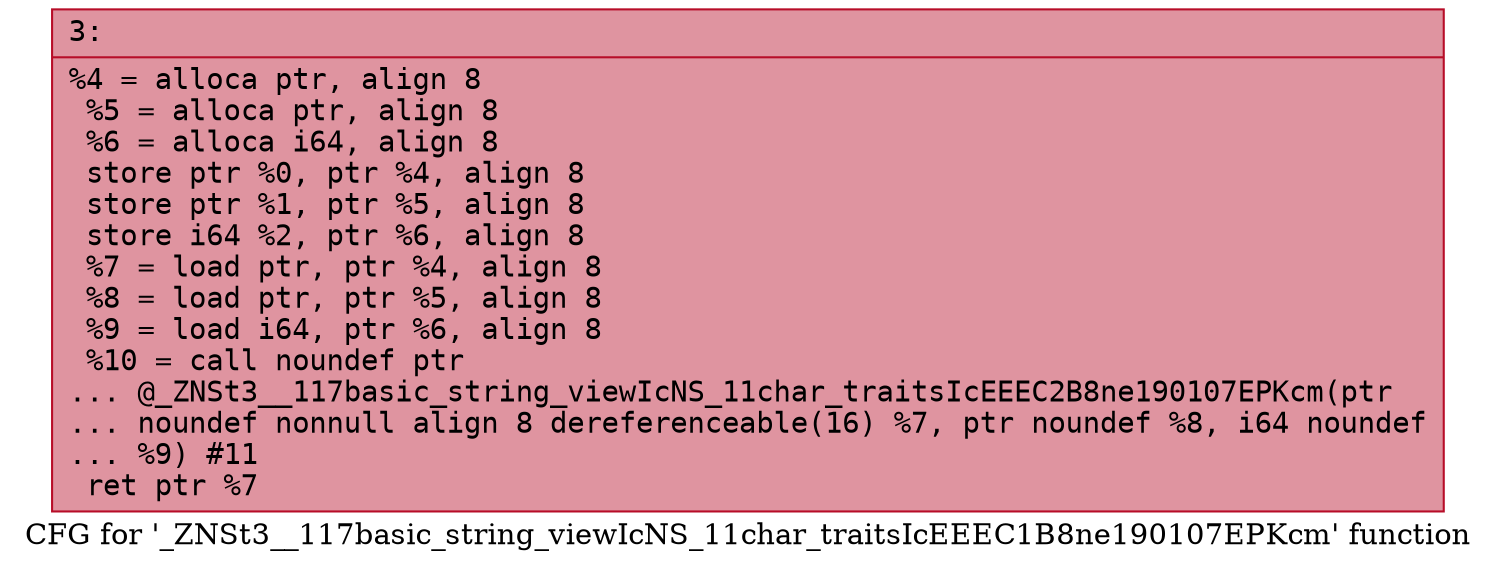digraph "CFG for '_ZNSt3__117basic_string_viewIcNS_11char_traitsIcEEEC1B8ne190107EPKcm' function" {
	label="CFG for '_ZNSt3__117basic_string_viewIcNS_11char_traitsIcEEEC1B8ne190107EPKcm' function";

	Node0x60000139dcc0 [shape=record,color="#b70d28ff", style=filled, fillcolor="#b70d2870" fontname="Courier",label="{3:\l|  %4 = alloca ptr, align 8\l  %5 = alloca ptr, align 8\l  %6 = alloca i64, align 8\l  store ptr %0, ptr %4, align 8\l  store ptr %1, ptr %5, align 8\l  store i64 %2, ptr %6, align 8\l  %7 = load ptr, ptr %4, align 8\l  %8 = load ptr, ptr %5, align 8\l  %9 = load i64, ptr %6, align 8\l  %10 = call noundef ptr\l... @_ZNSt3__117basic_string_viewIcNS_11char_traitsIcEEEC2B8ne190107EPKcm(ptr\l... noundef nonnull align 8 dereferenceable(16) %7, ptr noundef %8, i64 noundef\l... %9) #11\l  ret ptr %7\l}"];
}
